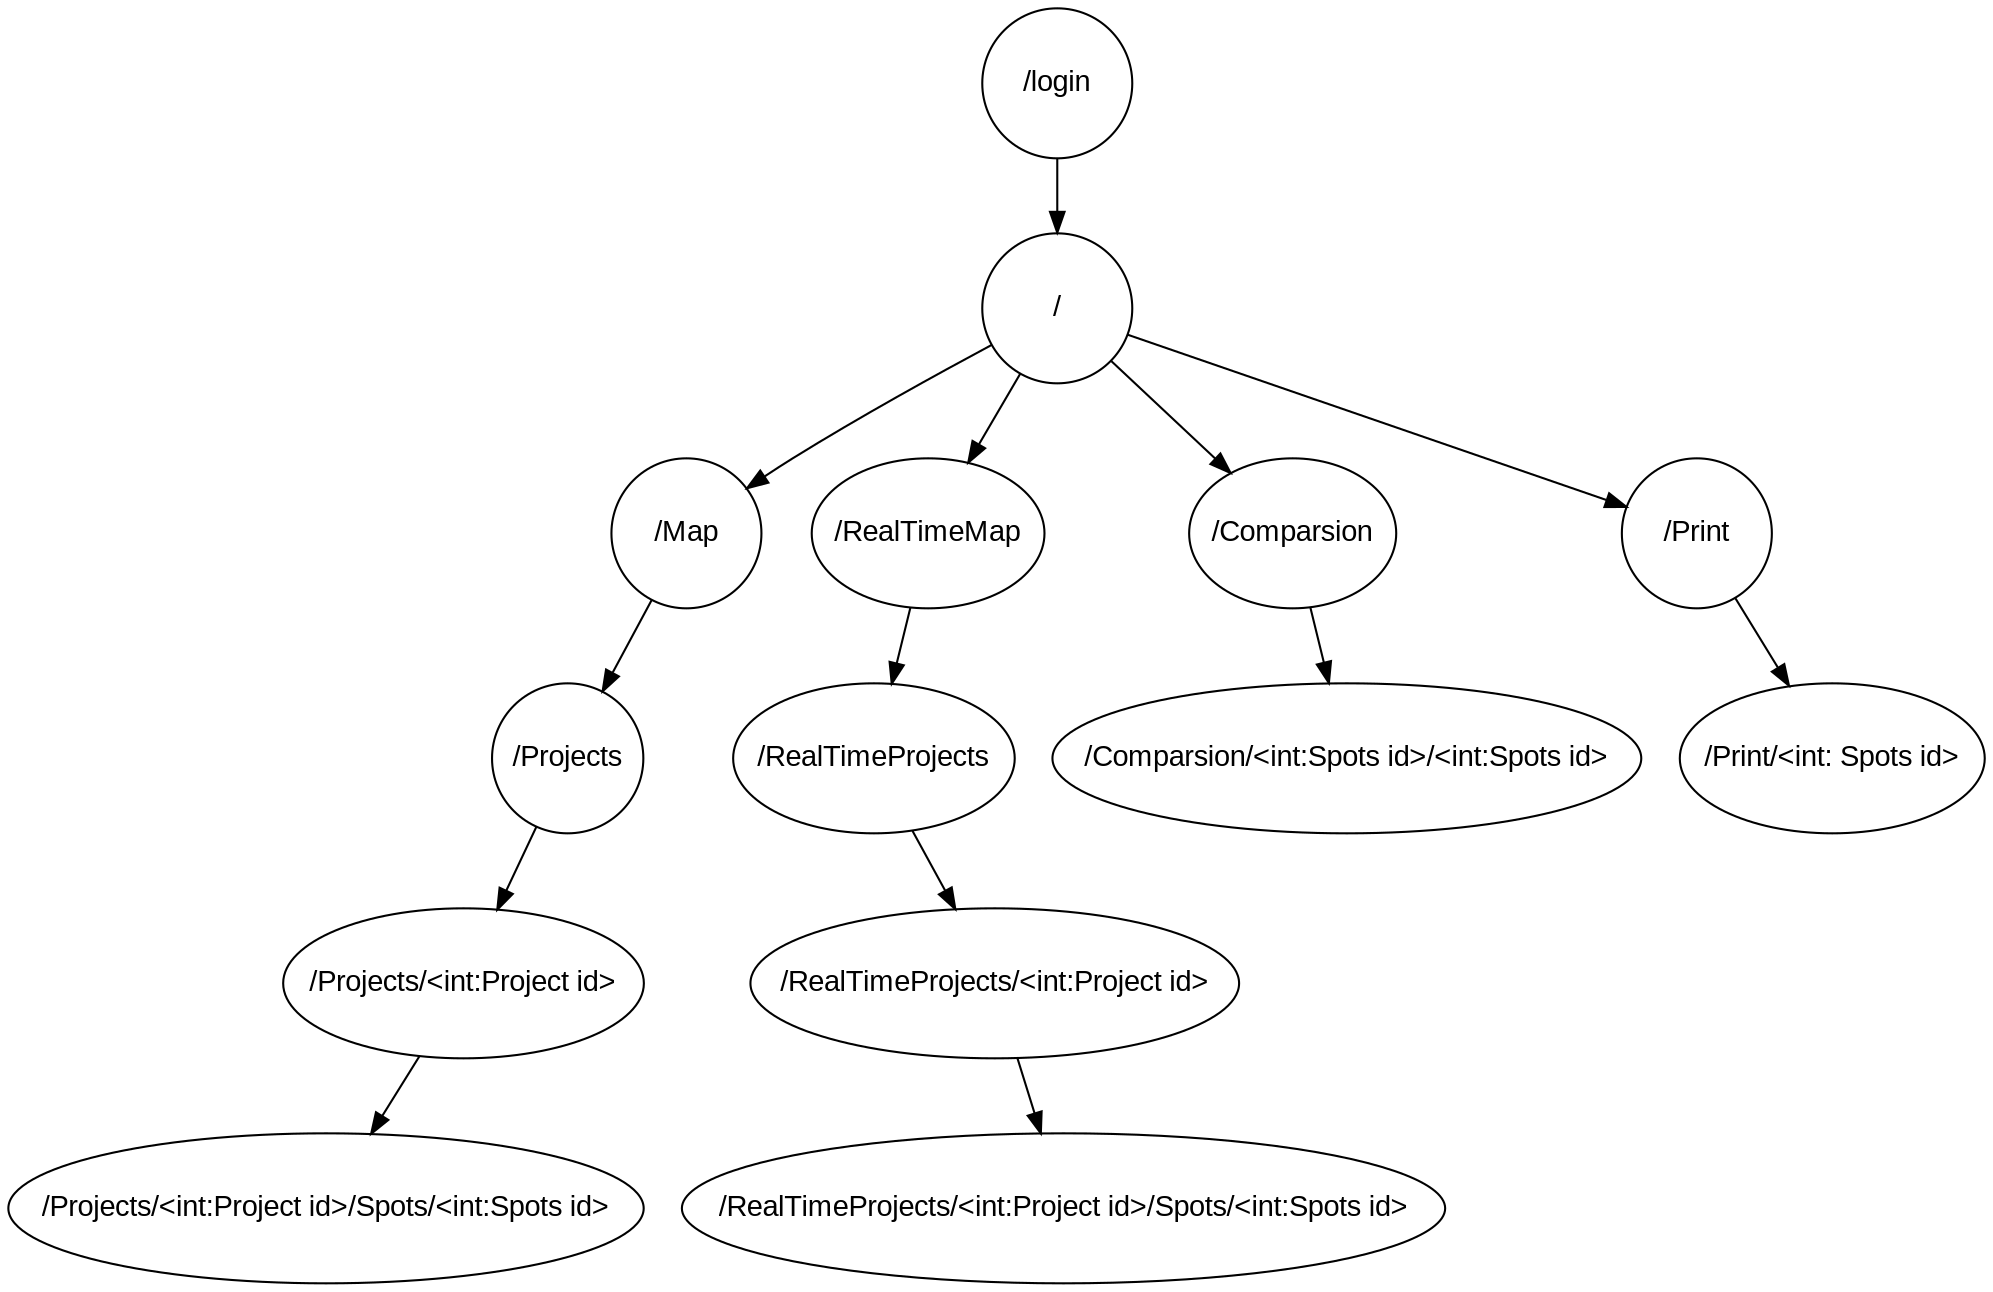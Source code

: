 digraph Route {
    node [fontname="Arial", width=1, height=1];
    "/login" -> "/";

    "/" -> "/Map";
    "/" -> "/RealTimeMap";
    "/" -> "/Comparsion";
    "/" -> "/Print"

    "/Map" -> "/Projects";
    "/Projects" -> "/Projects/<int:Project id>";
    "/Projects/<int:Project id>" -> "/Projects/<int:Project id>/Spots/<int:Spots id>";

    "/RealTimeMap" -> "/RealTimeProjects";
    "/RealTimeProjects" -> "/RealTimeProjects/<int:Project id>";
    "/RealTimeProjects/<int:Project id>" -> "/RealTimeProjects/<int:Project id>/Spots/<int:Spots id>";

    "/Print" -> "/Print/<int: Spots id>"
    "/Comparsion" -> "/Comparsion/<int:Spots id>/<int:Spots id>";
    
}
